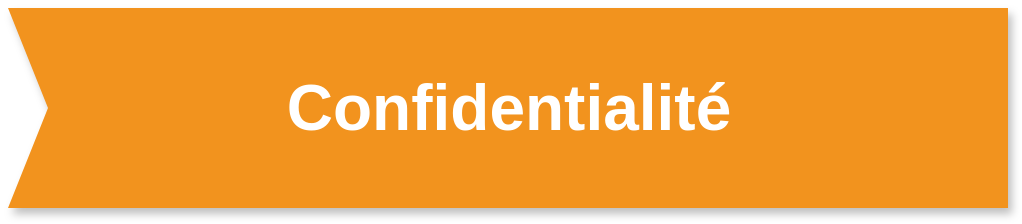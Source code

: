 <mxfile version="16.5.1" type="device"><diagram id="JPtys0ONQ-F5tuCNHgJh" name="Page-1"><mxGraphModel dx="2249" dy="870" grid="1" gridSize="10" guides="1" tooltips="1" connect="1" arrows="1" fold="1" page="1" pageScale="1" pageWidth="827" pageHeight="1169" math="0" shadow="0"><root><mxCell id="0"/><mxCell id="1" parent="0"/><mxCell id="1CuGwh4JXTjSiqHpXUC9-2" value="&lt;font color=&quot;#ffffff&quot; size=&quot;1&quot;&gt;&lt;b style=&quot;font-size: 32px&quot;&gt;Confidentialité&lt;/b&gt;&lt;/font&gt;" style="html=1;shape=mxgraph.infographic.ribbonSimple;notch1=20;notch2=0;fillColor=#F2931E;strokeColor=none;shadow=1;" parent="1" vertex="1"><mxGeometry x="-290" y="350" width="500" height="100" as="geometry"/></mxCell></root></mxGraphModel></diagram></mxfile>